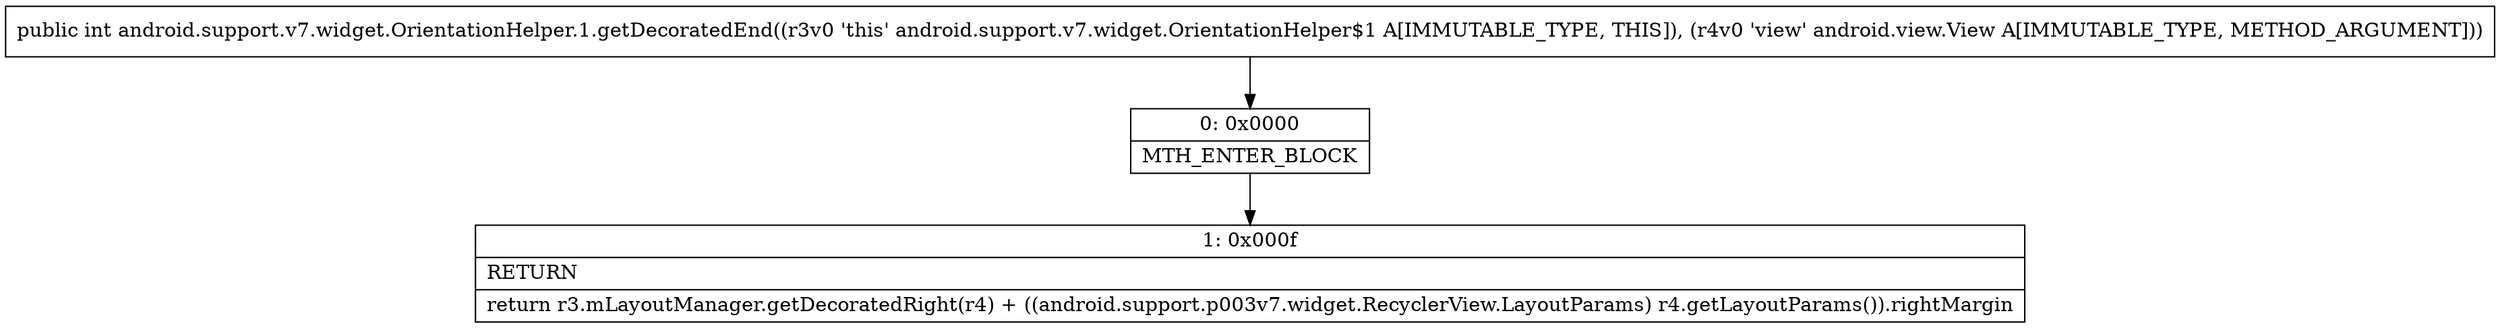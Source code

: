 digraph "CFG forandroid.support.v7.widget.OrientationHelper.1.getDecoratedEnd(Landroid\/view\/View;)I" {
Node_0 [shape=record,label="{0\:\ 0x0000|MTH_ENTER_BLOCK\l}"];
Node_1 [shape=record,label="{1\:\ 0x000f|RETURN\l|return r3.mLayoutManager.getDecoratedRight(r4) + ((android.support.p003v7.widget.RecyclerView.LayoutParams) r4.getLayoutParams()).rightMargin\l}"];
MethodNode[shape=record,label="{public int android.support.v7.widget.OrientationHelper.1.getDecoratedEnd((r3v0 'this' android.support.v7.widget.OrientationHelper$1 A[IMMUTABLE_TYPE, THIS]), (r4v0 'view' android.view.View A[IMMUTABLE_TYPE, METHOD_ARGUMENT])) }"];
MethodNode -> Node_0;
Node_0 -> Node_1;
}

